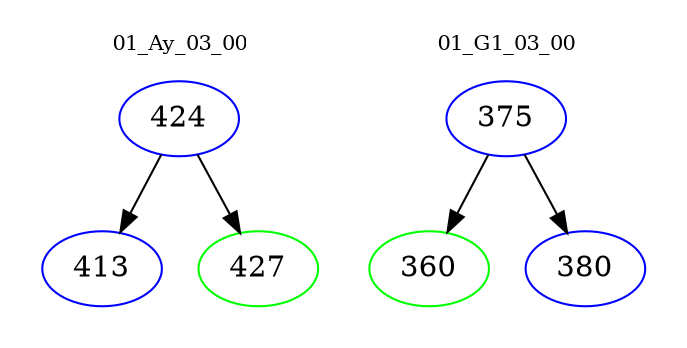 digraph{
subgraph cluster_0 {
color = white
label = "01_Ay_03_00";
fontsize=10;
T0_424 [label="424", color="blue"]
T0_424 -> T0_413 [color="black"]
T0_413 [label="413", color="blue"]
T0_424 -> T0_427 [color="black"]
T0_427 [label="427", color="green"]
}
subgraph cluster_1 {
color = white
label = "01_G1_03_00";
fontsize=10;
T1_375 [label="375", color="blue"]
T1_375 -> T1_360 [color="black"]
T1_360 [label="360", color="green"]
T1_375 -> T1_380 [color="black"]
T1_380 [label="380", color="blue"]
}
}
